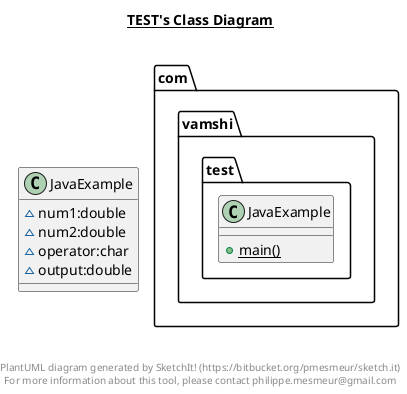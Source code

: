 @startuml

title __TEST's Class Diagram__\n

  namespace com.vamshi.test {
    class com.vamshi.test.JavaExample {
        {static} + main()
    }
  }

class JavaExample{
~num1:double
~num2:double
~operator:char
~output:double


}



right footer


PlantUML diagram generated by SketchIt! (https://bitbucket.org/pmesmeur/sketch.it)
For more information about this tool, please contact philippe.mesmeur@gmail.com
endfooter

@enduml
